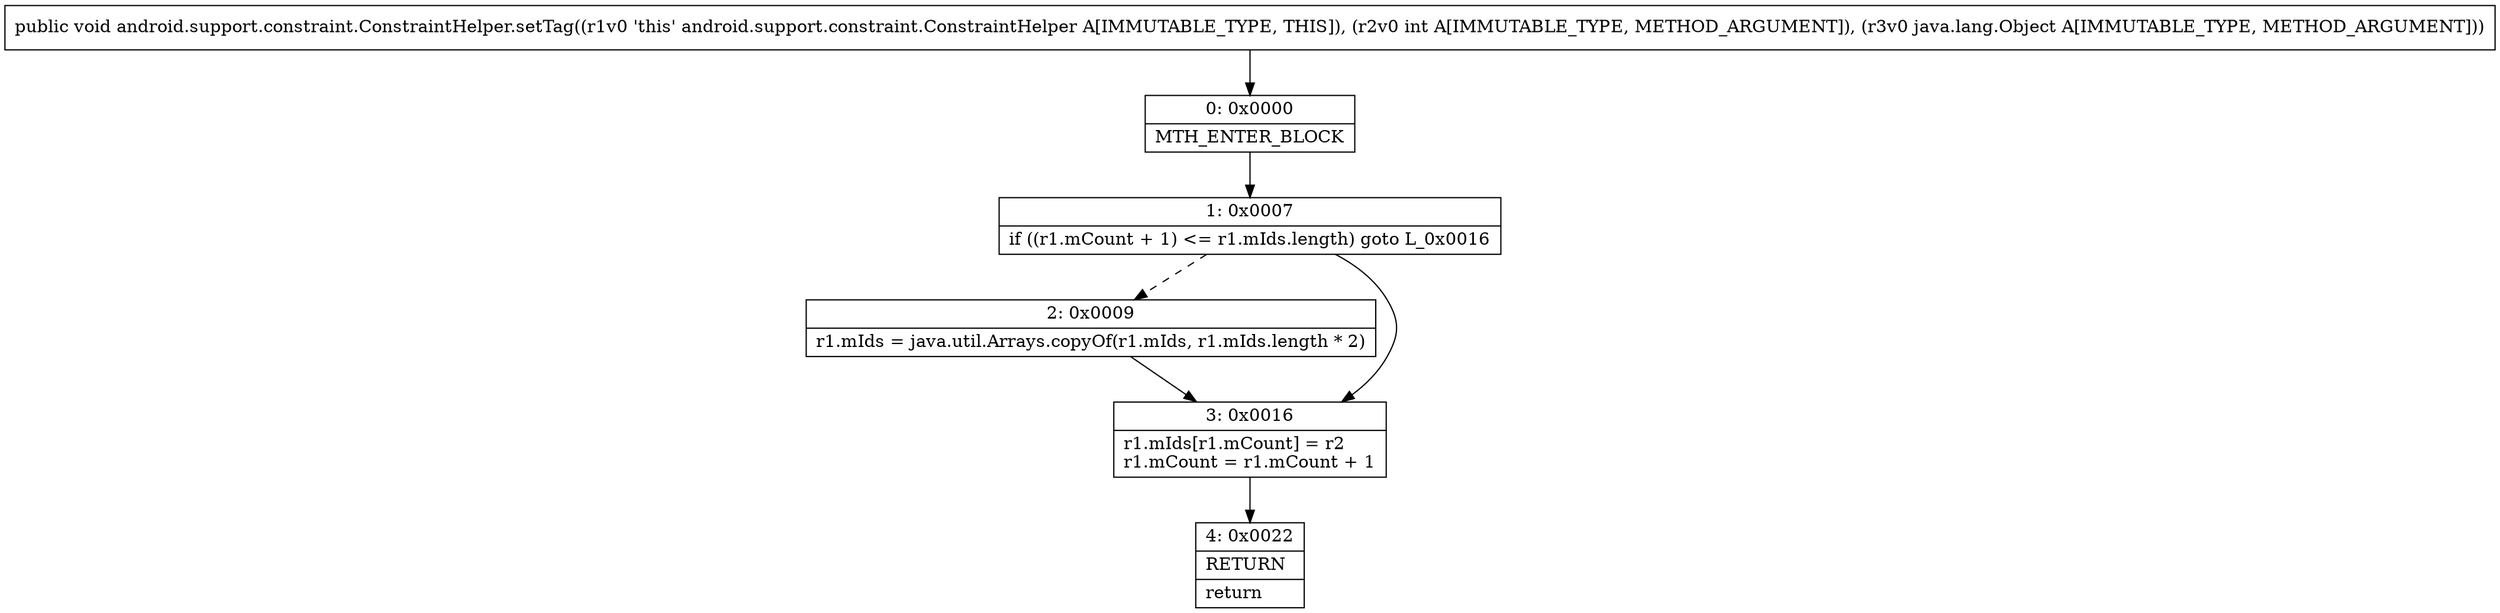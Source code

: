digraph "CFG forandroid.support.constraint.ConstraintHelper.setTag(ILjava\/lang\/Object;)V" {
Node_0 [shape=record,label="{0\:\ 0x0000|MTH_ENTER_BLOCK\l}"];
Node_1 [shape=record,label="{1\:\ 0x0007|if ((r1.mCount + 1) \<= r1.mIds.length) goto L_0x0016\l}"];
Node_2 [shape=record,label="{2\:\ 0x0009|r1.mIds = java.util.Arrays.copyOf(r1.mIds, r1.mIds.length * 2)\l}"];
Node_3 [shape=record,label="{3\:\ 0x0016|r1.mIds[r1.mCount] = r2\lr1.mCount = r1.mCount + 1\l}"];
Node_4 [shape=record,label="{4\:\ 0x0022|RETURN\l|return\l}"];
MethodNode[shape=record,label="{public void android.support.constraint.ConstraintHelper.setTag((r1v0 'this' android.support.constraint.ConstraintHelper A[IMMUTABLE_TYPE, THIS]), (r2v0 int A[IMMUTABLE_TYPE, METHOD_ARGUMENT]), (r3v0 java.lang.Object A[IMMUTABLE_TYPE, METHOD_ARGUMENT])) }"];
MethodNode -> Node_0;
Node_0 -> Node_1;
Node_1 -> Node_2[style=dashed];
Node_1 -> Node_3;
Node_2 -> Node_3;
Node_3 -> Node_4;
}

